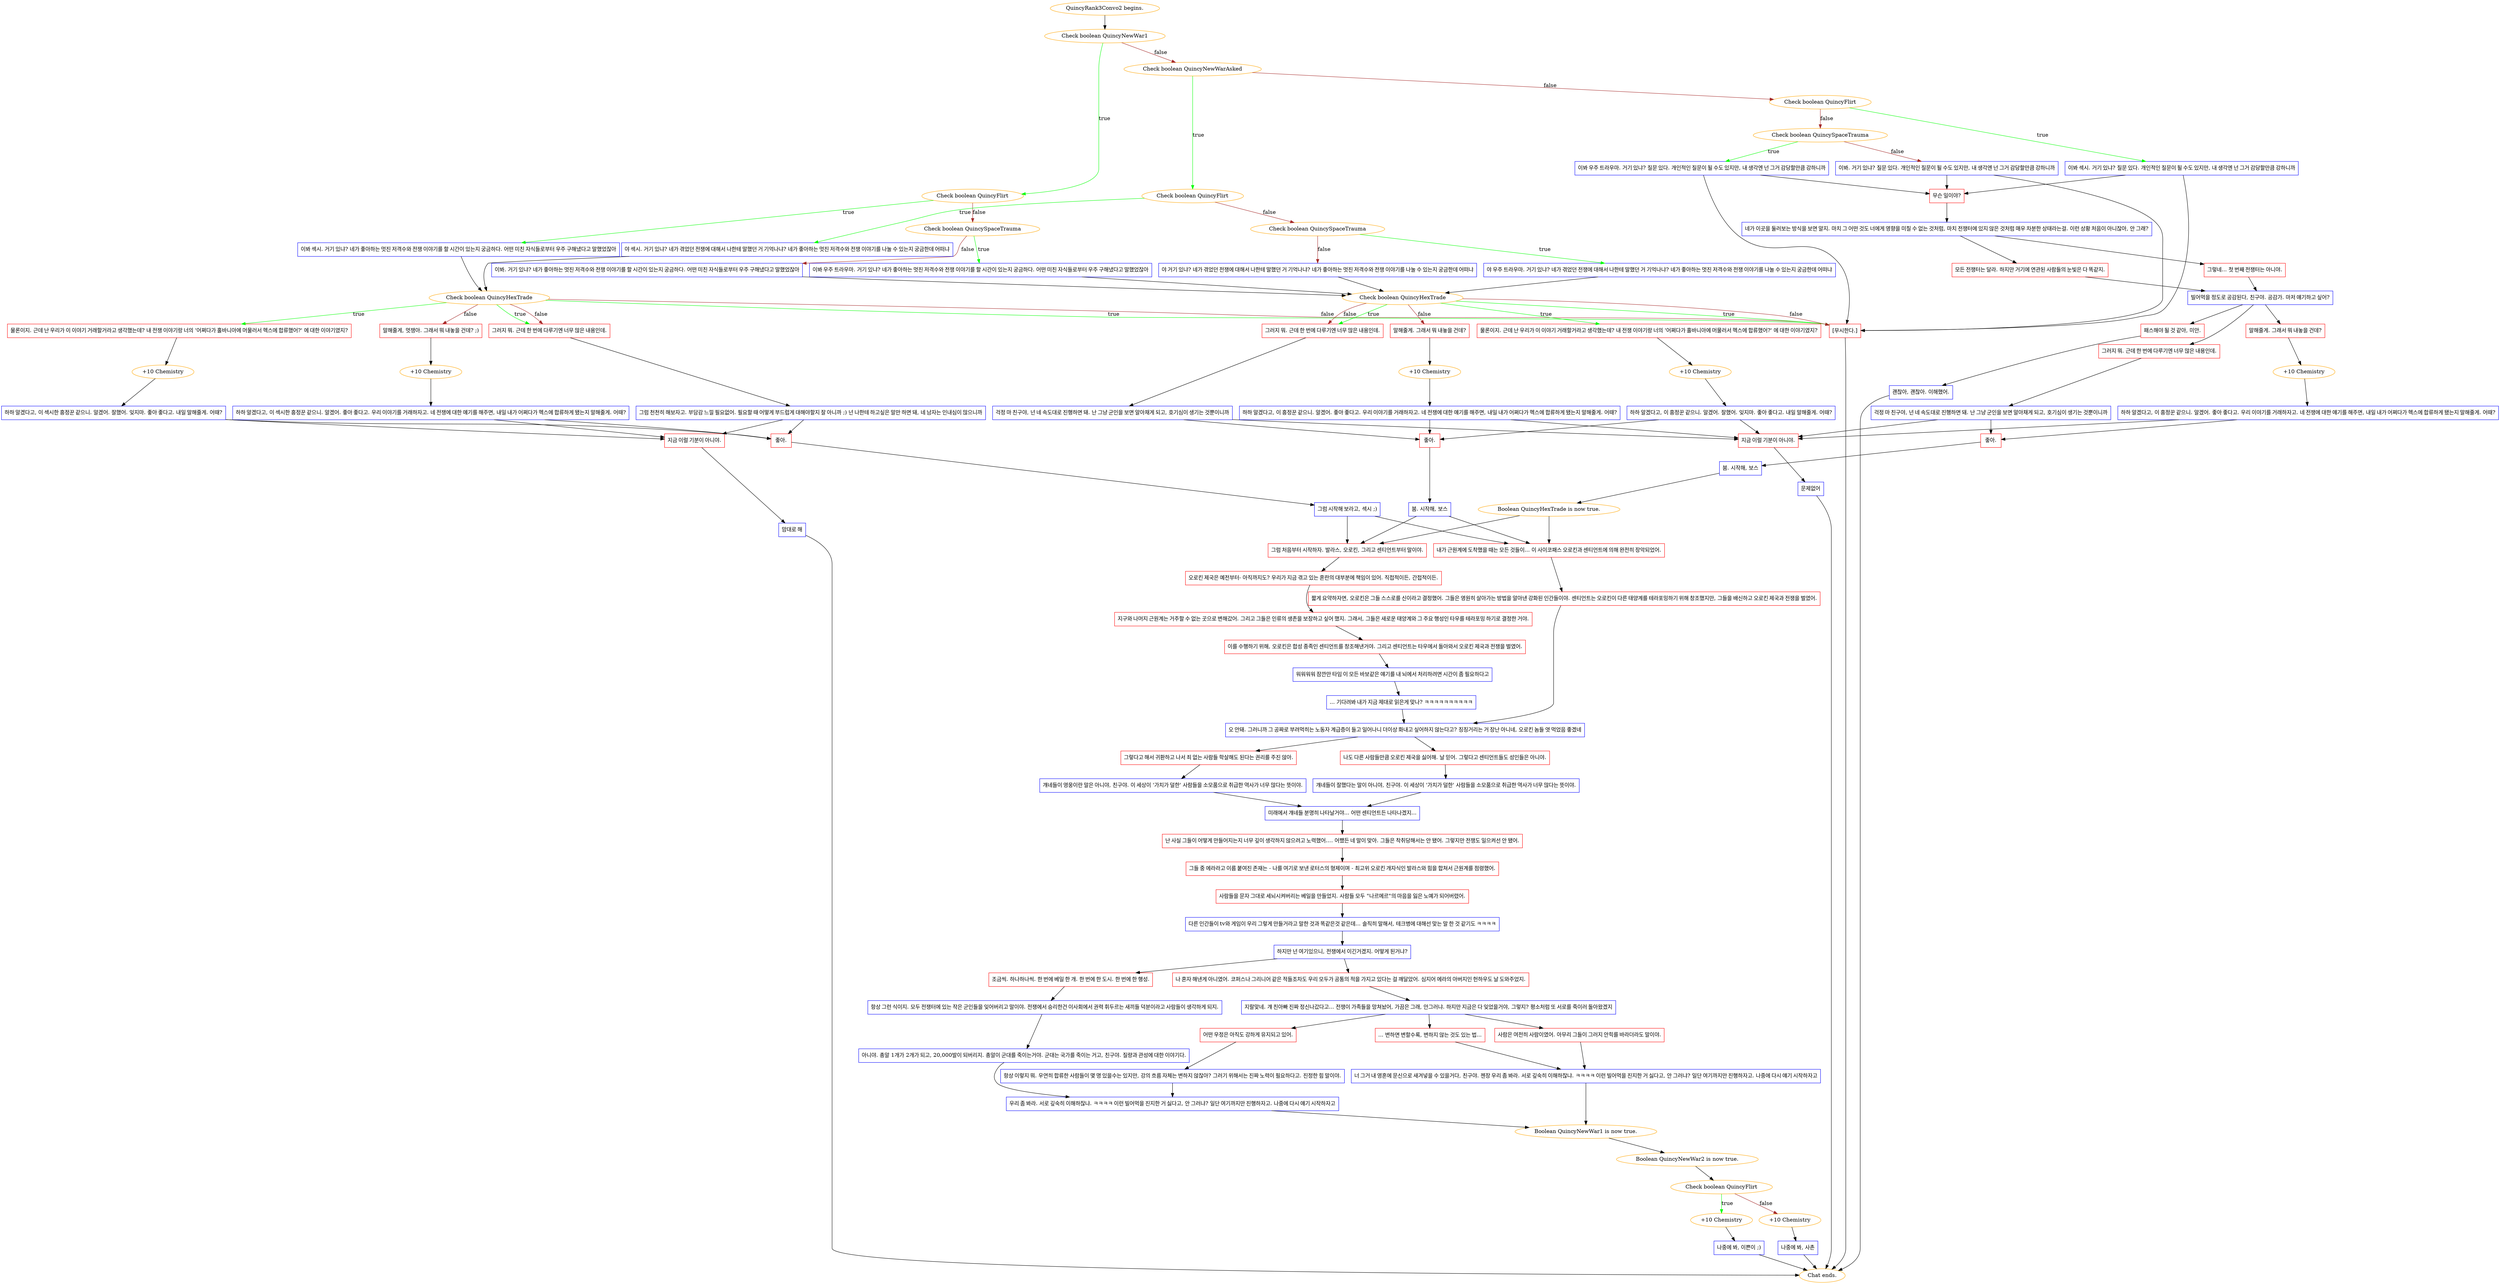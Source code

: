 digraph {
	"QuincyRank3Convo2 begins." [color=orange];
		"QuincyRank3Convo2 begins." -> j1227234177;
	j1227234177 [label="Check boolean QuincyNewWar1",color=orange];
		j1227234177 -> j3433158672 [label=true,color=green];
		j1227234177 -> j970692775 [label=false,color=brown];
	j3433158672 [label="Check boolean QuincyFlirt",color=orange];
		j3433158672 -> j1378686897 [label=true,color=green];
		j3433158672 -> j3134332762 [label=false,color=brown];
	j970692775 [label="Check boolean QuincyNewWarAsked",color=orange];
		j970692775 -> j4151139557 [label=true,color=green];
		j970692775 -> j1584210937 [label=false,color=brown];
	j1378686897 [label="이봐 섹시. 거기 있냐? 네가 좋아하는 멋진 저격수와 전쟁 이야기를 할 시간이 있는지 궁금하다. 어떤 미친 자식들로부터 우주 구해냈다고 말했었잖아",shape=box,color=blue];
		j1378686897 -> j2930633811;
	j3134332762 [label="Check boolean QuincySpaceTrauma",color=orange];
		j3134332762 -> j2147970041 [label=true,color=green];
		j3134332762 -> j2741047684 [label=false,color=brown];
	j4151139557 [label="Check boolean QuincyFlirt",color=orange];
		j4151139557 -> j714535098 [label=true,color=green];
		j4151139557 -> j3134221175 [label=false,color=brown];
	j1584210937 [label="Check boolean QuincyFlirt",color=orange];
		j1584210937 -> j1252125337 [label=true,color=green];
		j1584210937 -> j2192536443 [label=false,color=brown];
	j2930633811 [label="Check boolean QuincyHexTrade",color=orange];
		j2930633811 -> j3992532368 [label=true,color=green];
		j2930633811 -> j1830491983 [label=true,color=green];
		j2930633811 -> j3220779863 [label=true,color=green];
		j2930633811 -> j2328393523 [label=false,color=brown];
		j2930633811 -> j1830491983 [label=false,color=brown];
		j2930633811 -> j3220779863 [label=false,color=brown];
	j2147970041 [label="이봐 우주 트라우마. 거기 있냐? 네가 좋아하는 멋진 저격수와 전쟁 이야기를 할 시간이 있는지 궁금하다. 어떤 미친 자식들로부터 우주 구해냈다고 말했었잖아",shape=box,color=blue];
		j2147970041 -> j3628214946;
	j2741047684 [label="이봐. 거기 있냐? 네가 좋아하는 멋진 저격수와 전쟁 이야기를 할 시간이 있는지 궁금하다. 어떤 미친 자식들로부터 우주 구해냈다고 말했었잖아",shape=box,color=blue];
		j2741047684 -> j3628214946;
	j714535098 [label="야 섹시. 거기 있냐? 네가 겪었던 전쟁에 대해서 나한테 말했던 거 기억나냐? 네가 좋아하는 멋진 저격수와 전쟁 이야기를 나눌 수 있는지 궁금한데 어떠냐",shape=box,color=blue];
		j714535098 -> j2930633811;
	j3134221175 [label="Check boolean QuincySpaceTrauma",color=orange];
		j3134221175 -> j3856269792 [label=true,color=green];
		j3134221175 -> j2906021953 [label=false,color=brown];
	j1252125337 [label="이봐 섹시. 거기 있냐? 질문 있다. 개인적인 질문이 될 수도 있지만, 내 생각엔 넌 그거 감당할만큼 강하니까",shape=box,color=blue];
		j1252125337 -> j992129798;
		j1252125337 -> j3220779863;
	j2192536443 [label="Check boolean QuincySpaceTrauma",color=orange];
		j2192536443 -> j3924225231 [label=true,color=green];
		j2192536443 -> j4080175943 [label=false,color=brown];
	j3992532368 [label="물론이지. 근데 난 우리가 이 이야기 거래할거라고 생각했는데? 내 전쟁 이야기랑 너의 '어쩌다가 홀바니아에 머물러서 헥스에 합류했어?' 에 대한 이야기였지?",shape=box,color=red];
		j3992532368 -> j2736144675;
	j1830491983 [label="그러지 뭐. 근데 한 번에 다루기엔 너무 많은 내용인데.",shape=box,color=red];
		j1830491983 -> j3131262940;
	j3220779863 [label="[무시한다.]",shape=box,color=red];
		j3220779863 -> "Chat ends.";
	j2328393523 [label="말해줄게, 멋쟁아. 그래서 뭐 내놓을 건데? ;)",shape=box,color=red];
		j2328393523 -> j385826561;
	j3628214946 [label="Check boolean QuincyHexTrade",color=orange];
		j3628214946 -> j1047516359 [label=true,color=green];
		j3628214946 -> j1794597848 [label=true,color=green];
		j3628214946 -> j3220779863 [label=true,color=green];
		j3628214946 -> j63014095 [label=false,color=brown];
		j3628214946 -> j1794597848 [label=false,color=brown];
		j3628214946 -> j3220779863 [label=false,color=brown];
	j3856269792 [label="야 우주 트라우마. 거기 있냐? 네가 겪었던 전쟁에 대해서 나한테 말했던 거 기억나냐? 네가 좋아하는 멋진 저격수와 전쟁 이야기를 나눌 수 있는지 궁금한데 어떠냐",shape=box,color=blue];
		j3856269792 -> j3628214946;
	j2906021953 [label="야 거기 있냐? 네가 겪었던 전쟁에 대해서 나한테 말했던 거 기억나냐? 네가 좋아하는 멋진 저격수와 전쟁 이야기를 나눌 수 있는지 궁금한데 어떠냐",shape=box,color=blue];
		j2906021953 -> j3628214946;
	j992129798 [label="무슨 일이야?",shape=box,color=red];
		j992129798 -> j654557889;
	j3924225231 [label="이봐 우주 트라우마. 거기 있냐? 질문 있다. 개인적인 질문이 될 수도 있지만, 내 생각엔 넌 그거 감당할만큼 강하니까",shape=box,color=blue];
		j3924225231 -> j992129798;
		j3924225231 -> j3220779863;
	j4080175943 [label="이봐. 거기 있냐? 질문 있다. 개인적인 질문이 될 수도 있지만, 내 생각엔 넌 그거 감당할만큼 강하니까",shape=box,color=blue];
		j4080175943 -> j992129798;
		j4080175943 -> j3220779863;
	j2736144675 [label="+10 Chemistry",color=orange];
		j2736144675 -> j1058705773;
	j3131262940 [label="그럼 천천히 해보자고. 부담감 느낄 필요없어. 필요할 때 어떻게 부드럽게 대해야할지 잘 아니까 ;) 넌 나한테 하고싶은 말만 하면 돼, 네 남자는 인내심이 많으니까",shape=box,color=blue];
		j3131262940 -> j3077932369;
		j3131262940 -> j2361490116;
	"Chat ends." [color=orange];
	j385826561 [label="+10 Chemistry",color=orange];
		j385826561 -> j1133445564;
	j1047516359 [label="물론이지. 근데 난 우리가 이 이야기 거래할거라고 생각했는데? 내 전쟁 이야기랑 너의 '어쩌다가 홀바니아에 머물러서 헥스에 합류했어?' 에 대한 이야기였지?",shape=box,color=red];
		j1047516359 -> j1971487515;
	j1794597848 [label="그러지 뭐. 근데 한 번에 다루기엔 너무 많은 내용인데.",shape=box,color=red];
		j1794597848 -> j543474336;
	j63014095 [label="말해줄게. 그래서 뭐 내놓을 건데?",shape=box,color=red];
		j63014095 -> j3524425989;
	j654557889 [label="네가 이곳을 둘러보는 방식을 보면 알지. 마치 그 어떤 것도 너에게 영향을 미칠 수 없는 것처럼, 마치 전쟁터에 있지 않은 것처럼 매우 차분한 상태라는걸. 이런 상황 처음이 아니잖아, 안 그래?",shape=box,color=blue];
		j654557889 -> j1159823357;
		j654557889 -> j1343981828;
	j1058705773 [label="하하 알겠다고, 이 섹시한 흥정꾼 같으니. 알겠어. 잘했어. 잊지마. 좋아 좋다고. 내일 말해줄게. 어때?",shape=box,color=blue];
		j1058705773 -> j3077932369;
		j1058705773 -> j2361490116;
	j3077932369 [label="좋아.",shape=box,color=red];
		j3077932369 -> j1870780569;
	j2361490116 [label="지금 이럴 기분이 아니야.",shape=box,color=red];
		j2361490116 -> j1168799186;
	j1133445564 [label="하하 알겠다고, 이 섹시한 흥정꾼 같으니. 알겠어. 좋아 좋다고. 우리 이야기를 거래하자고. 네 전쟁에 대한 얘기를 해주면, 내일 내가 어쩌다가 헥스에 합류하게 됐는지 말해줄게. 어때?",shape=box,color=blue];
		j1133445564 -> j3077932369;
		j1133445564 -> j2361490116;
	j1971487515 [label="+10 Chemistry",color=orange];
		j1971487515 -> j1624917139;
	j543474336 [label="걱정 마 친구야, 넌 네 속도대로 진행하면 돼. 난 그냥 군인을 보면 알아채게 되고, 호기심이 생기는 것뿐이니까",shape=box,color=blue];
		j543474336 -> j1050285753;
		j543474336 -> j2087636894;
	j3524425989 [label="+10 Chemistry",color=orange];
		j3524425989 -> j2136327898;
	j1159823357 [label="그렇네... 첫 번째 전쟁터는 아니야.",shape=box,color=red];
		j1159823357 -> j2898303631;
	j1343981828 [label="모든 전쟁터는 달라. 하지만 거기에 연관된 사람들의 눈빛은 다 똑같지.",shape=box,color=red];
		j1343981828 -> j2898303631;
	j1870780569 [label="그럼 시작해 보라고, 섹시 ;)",shape=box,color=blue];
		j1870780569 -> j3294924359;
		j1870780569 -> j290212690;
	j1168799186 [label="맘대로 해",shape=box,color=blue];
		j1168799186 -> "Chat ends.";
	j1624917139 [label="하하 알겠다고, 이 흥정꾼 같으니. 알겠어. 잘했어. 잊지마. 좋아 좋다고. 내일 말해줄게. 어때?",shape=box,color=blue];
		j1624917139 -> j1050285753;
		j1624917139 -> j2087636894;
	j1050285753 [label="좋아.",shape=box,color=red];
		j1050285753 -> j3444888460;
	j2087636894 [label="지금 이럴 기분이 아니야.",shape=box,color=red];
		j2087636894 -> j900600219;
	j2136327898 [label="하하 알겠다고, 이 흥정꾼 같으니. 알겠어. 좋아 좋다고. 우리 이야기를 거래하자고. 네 전쟁에 대한 얘기를 해주면, 내일 내가 어쩌다가 헥스에 합류하게 됐는지 말해줄게. 어때?",shape=box,color=blue];
		j2136327898 -> j1050285753;
		j2136327898 -> j2087636894;
	j2898303631 [label="빌어먹을 정도로 공감된다, 친구야. 공감가. 마저 얘기하고 싶어?",shape=box,color=blue];
		j2898303631 -> j2103923279;
		j2898303631 -> j4179123128;
		j2898303631 -> j4079354023;
	j3294924359 [label="내가 근원계에 도착했을 때는 모든 것들이... 이 사이코패스 오로킨과 센티언트에 의해 완전히 장악되었어.",shape=box,color=red];
		j3294924359 -> j916616438;
	j290212690 [label="그럼 처음부터 시작하자. 발라스, 오로킨, 그리고 센티언트부터 말이야.",shape=box,color=red];
		j290212690 -> j539421398;
	j3444888460 [label="붐. 시작해, 보스",shape=box,color=blue];
		j3444888460 -> j3294924359;
		j3444888460 -> j290212690;
	j900600219 [label="문제없어",shape=box,color=blue];
		j900600219 -> "Chat ends.";
	j2103923279 [label="말해줄게. 그래서 뭐 내놓을 건데?",shape=box,color=red];
		j2103923279 -> j1843953267;
	j4179123128 [label="그러지 뭐. 근데 한 번에 다루기엔 너무 많은 내용인데.",shape=box,color=red];
		j4179123128 -> j2781415425;
	j4079354023 [label="패스해야 될 것 같아, 미안.",shape=box,color=red];
		j4079354023 -> j700264160;
	j916616438 [label="짧게 요약하자면, 오로킨은 그들 스스로를 신이라고 결정했어. 그들은 영원히 살아가는 방법을 알아낸 강화된 인간들이야. 센티언트는 오로킨이 다른 태양계를 테라포밍하기 위해 창조했지만, 그들을 배신하고 오로킨 제국과 전쟁을 벌였어.",shape=box,color=red];
		j916616438 -> j3135754669;
	j539421398 [label="오로킨 제국은 예전부터- 아직까지도? 우리가 지금 겪고 있는 혼란의 대부분에 책임이 있어. 직접적이든, 간접적이든.",shape=box,color=red];
		j539421398 -> j102933291;
	j1843953267 [label="+10 Chemistry",color=orange];
		j1843953267 -> j3677853251;
	j2781415425 [label="걱정 마 친구야, 넌 네 속도대로 진행하면 돼. 난 그냥 군인을 보면 알아채게 되고, 호기심이 생기는 것뿐이니까",shape=box,color=blue];
		j2781415425 -> j3112856380;
		j2781415425 -> j2087636894;
	j700264160 [label="괜찮아, 괜찮아. 이해했어.",shape=box,color=blue];
		j700264160 -> "Chat ends.";
	j3135754669 [label="오 안돼. 그러니까 그 공짜로 부려먹히는 노동자 계급층이 들고 일어나니 더이상 화내고 싶어하지 않는다고? 징징거리는 거 장난 아니네, 오로킨 놈들 엿 먹었음 좋겠네",shape=box,color=blue];
		j3135754669 -> j1098515227;
		j3135754669 -> j845484131;
	j102933291 [label="지구와 나머지 근원계는 거주할 수 없는 곳으로 변해갔어. 그리고 그들은 인류의 생존을 보장하고 싶어 했지. 그래서, 그들은 새로운 태양계와 그 주요 행성인 타우를 테라포밍 하기로 결정한 거야.",shape=box,color=red];
		j102933291 -> j1671961818;
	j3677853251 [label="하하 알겠다고, 이 흥정꾼 같으니. 알겠어. 좋아 좋다고. 우리 이야기를 거래하자고. 네 전쟁에 대한 얘기를 해주면, 내일 내가 어쩌다가 헥스에 합류하게 됐는지 말해줄게. 어때?",shape=box,color=blue];
		j3677853251 -> j3112856380;
		j3677853251 -> j2087636894;
	j3112856380 [label="좋아.",shape=box,color=red];
		j3112856380 -> j2203943086;
	j1098515227 [label="그렇다고 해서 귀환하고 나서 죄 없는 사람들 학살해도 된다는 권리를 주진 않아.",shape=box,color=red];
		j1098515227 -> j2287135136;
	j845484131 [label="나도 다른 사람들만큼 오로킨 제국을 싫어해. 날 믿어. 그렇다고 센티언트들도 성인들은 아니야.",shape=box,color=red];
		j845484131 -> j974671038;
	j1671961818 [label="이를 수행하기 위해, 오로킨은 합성 종족인 센티언트를 창조해낸거야. 그리고 센티언트는 타우에서 돌아와서 오로킨 제국과 전쟁을 벌였어.",shape=box,color=red];
		j1671961818 -> j1573517223;
	j2203943086 [label="붐. 시작해, 보스",shape=box,color=blue];
		j2203943086 -> j1195954959;
	j2287135136 [label="걔네들이 영웅이란 말은 아니야, 친구야. 이 세상이 '가치가 덜한' 사람들을 소모품으로 취급한 역사가 너무 많다는 뜻이야.",shape=box,color=blue];
		j2287135136 -> j1531233985;
	j974671038 [label="걔네들이 잘했다는 말이 아니야, 친구야. 이 세상이 '가치가 덜한' 사람들을 소모품으로 취급한 역사가 너무 많다는 뜻이야.",shape=box,color=blue];
		j974671038 -> j1531233985;
	j1573517223 [label="워워워워 잠깐만 타임 이 모든 바보같은 얘기를 내 뇌에서 처리하려면 시간이 좀 필요하다고",shape=box,color=blue];
		j1573517223 -> j2604787574;
	j1195954959 [label="Boolean QuincyHexTrade is now true.",color=orange];
		j1195954959 -> j290212690;
		j1195954959 -> j3294924359;
	j1531233985 [label="미래에서 걔네들 분명히 나타날거야... 어떤 센티언트든 나타나겠지...",shape=box,color=blue];
		j1531233985 -> j2224540680;
	j2604787574 [label="... 기다려봐 내가 지금 제대로 읽은게 맞나? ㅋㅋㅋㅋㅋㅋㅋㅋㅋㅋ",shape=box,color=blue];
		j2604787574 -> j3135754669;
	j2224540680 [label="난 사실 그들이 어떻게 만들어지는지 너무 깊이 생각하지 않으려고 노력했어…. 어쨌든 네 말이 맞아. 그들은 착취당해서는 안 됐어. 그렇지만 전쟁도 일으켜선 안 됐어.",shape=box,color=red];
		j2224540680 -> j2174622891;
	j2174622891 [label="그들 중 에라라고 이름 붙여진 존재는 - 나를 여기로 보낸 로터스의 형제이며 - 최고위 오로킨 개자식인 발라스와 힘을 합쳐서 근원계를 점령했어.",shape=box,color=red];
		j2174622891 -> j3393576429;
	j3393576429 [label="사람들을 문자 그대로 세뇌시켜버리는 베일을 만들었지. 사람들 모두 \"나르메르\"의 마음을 잃은 노예가 되어버렸어.",shape=box,color=red];
		j3393576429 -> j455321931;
	j455321931 [label="다른 인간들이 tv와 게임이 우리 그렇게 만들거라고 말한 것과 똑같은것 같은데... 솔직히 말해서, 테크병에 대해선 맞는 말 한 것 같기도 ㅋㅋㅋㅋ",shape=box,color=blue];
		j455321931 -> j3190000577;
	j3190000577 [label="하지만 넌 여기있으니, 전쟁에서 이긴거겠지. 어떻게 된거냐?",shape=box,color=blue];
		j3190000577 -> j826717792;
		j3190000577 -> j3907285055;
	j826717792 [label="조금씩. 하나하나씩. 한 번에 베일 한 개. 한 번에 한 도시. 한 번에 한 행성.",shape=box,color=red];
		j826717792 -> j196955844;
	j3907285055 [label="나 혼자 해낸게 아니였어. 코퍼스나 그리니어 같은 적들조차도 우리 모두가 공통의 적을 가지고 있다는 걸 깨달았어. 심지어 에라의 아버지인 헌하우도 날 도와주었지.",shape=box,color=red];
		j3907285055 -> j3695120119;
	j196955844 [label="항상 그런 식이지. 모두 전쟁터에 있는 작은 군인들을 잊어버리고 말이야. 전쟁에서 승리한건 이사회에서 권력 휘두르는 새끼들 덕분이라고 사람들이 생각하게 되지.",shape=box,color=blue];
		j196955844 -> j1637056840;
	j3695120119 [label="지랄맞네. 걔 친아빠 진짜 정신나갔다고... 전쟁이 가족들을 망쳐놨어, 가끔은 그래, 안그러냐. 하지만 지금은 다 잊었을거야, 그렇지? 평소처럼 또 서로를 죽이러 돌아왔겠지",shape=box,color=blue];
		j3695120119 -> j2822332914;
		j3695120119 -> j3024103742;
		j3695120119 -> j3577714544;
	j1637056840 [label="아니야. 총알 1개가 2개가 되고, 20,000발이 되버리지. 총알이 군대를 죽이는거야. 군대는 국가를 죽이는 거고, 친구야. 질량과 관성에 대한 이야기다.",shape=box,color=blue];
		j1637056840 -> j4062395192;
	j2822332914 [label="어떤 우정은 아직도 강하게 유지되고 있어.",shape=box,color=red];
		j2822332914 -> j1766304360;
	j3024103742 [label="... 변하면 변할수록, 변하지 않는 것도 있는 법...",shape=box,color=red];
		j3024103742 -> j1297221347;
	j3577714544 [label="사람은 여전히 사람이였어. 아무리 그들이 그러지 안힉를 바라더라도 말이야.",shape=box,color=red];
		j3577714544 -> j1297221347;
	j4062395192 [label="우리 좀 봐라. 서로 깊숙히 이해하잖냐. ㅋㅋㅋㅋ 이런 빌어먹을 진지한 거 싫다고, 안 그러냐? 일단 여기까지만 진행하자고. 나중에 다시 얘기 시작하자고",shape=box,color=blue];
		j4062395192 -> j847916330;
	j1766304360 [label="항상 이렇지 뭐. 우연히 합류한 사람들이 몇 명 있을수는 있지만, 강의 흐름 자체는 변하지 않잖아? 그러기 위해서는 진짜 노력이 필요하다고. 진정한 힘 말이야.",shape=box,color=blue];
		j1766304360 -> j4062395192;
	j1297221347 [label="너 그거 내 영혼에 문신으로 새겨넣을 수 있을거다, 친구야. 젠장 우리 좀 봐라. 서로 깊숙히 이해하잖냐. ㅋㅋㅋㅋ 이런 빌어먹을 진지한 거 싫다고, 안 그러냐? 일단 여기까지만 진행하자고. 나중에 다시 얘기 시작하자고",shape=box,color=blue];
		j1297221347 -> j847916330;
	j847916330 [label="Boolean QuincyNewWar1 is now true.",color=orange];
		j847916330 -> j59282138;
	j59282138 [label="Boolean QuincyNewWar2 is now true.",color=orange];
		j59282138 -> j1873488807;
	j1873488807 [label="Check boolean QuincyFlirt",color=orange];
		j1873488807 -> j3634249298 [label=true,color=green];
		j1873488807 -> j1694794925 [label=false,color=brown];
	j3634249298 [label="+10 Chemistry",color=orange];
		j3634249298 -> j3770882264;
	j1694794925 [label="+10 Chemistry",color=orange];
		j1694794925 -> j950471475;
	j3770882264 [label="나중에 봐, 이쁜이 ;)",shape=box,color=blue];
		j3770882264 -> "Chat ends.";
	j950471475 [label="나중에 봐, 사촌",shape=box,color=blue];
		j950471475 -> "Chat ends.";
}